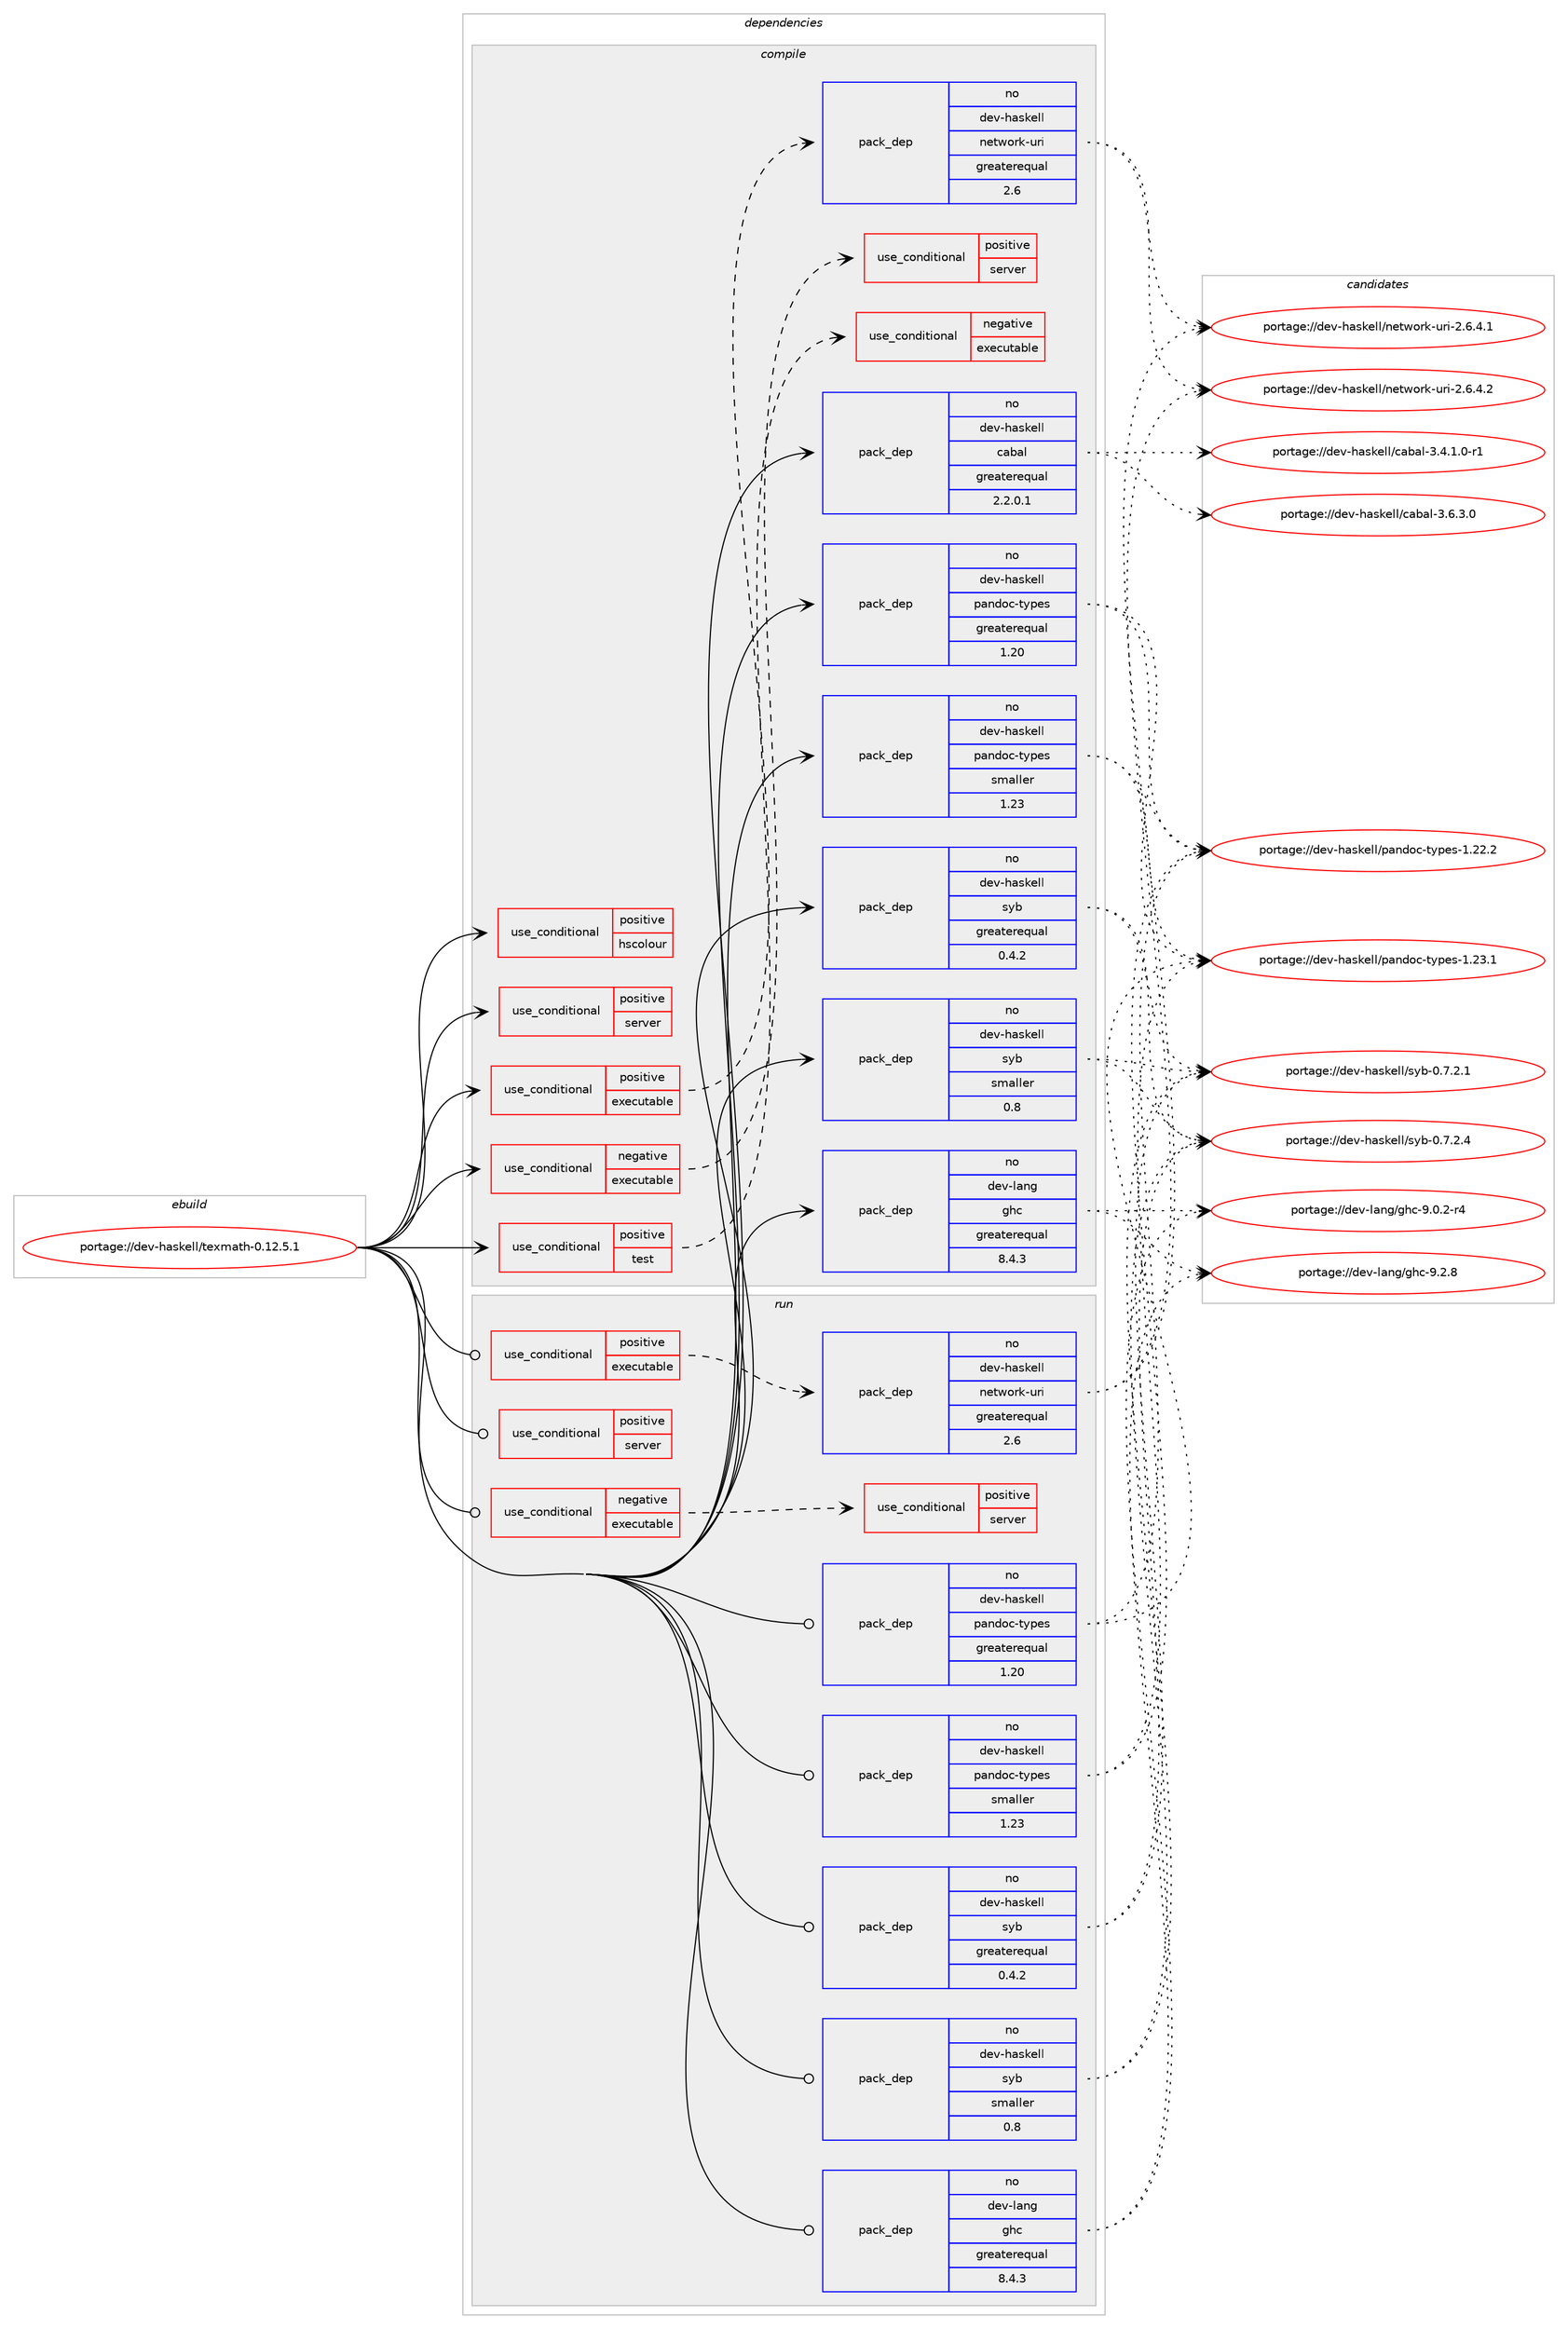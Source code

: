 digraph prolog {

# *************
# Graph options
# *************

newrank=true;
concentrate=true;
compound=true;
graph [rankdir=LR,fontname=Helvetica,fontsize=10,ranksep=1.5];#, ranksep=2.5, nodesep=0.2];
edge  [arrowhead=vee];
node  [fontname=Helvetica,fontsize=10];

# **********
# The ebuild
# **********

subgraph cluster_leftcol {
color=gray;
rank=same;
label=<<i>ebuild</i>>;
id [label="portage://dev-haskell/texmath-0.12.5.1", color=red, width=4, href="../dev-haskell/texmath-0.12.5.1.svg"];
}

# ****************
# The dependencies
# ****************

subgraph cluster_midcol {
color=gray;
label=<<i>dependencies</i>>;
subgraph cluster_compile {
fillcolor="#eeeeee";
style=filled;
label=<<i>compile</i>>;
subgraph cond20518 {
dependency44215 [label=<<TABLE BORDER="0" CELLBORDER="1" CELLSPACING="0" CELLPADDING="4"><TR><TD ROWSPAN="3" CELLPADDING="10">use_conditional</TD></TR><TR><TD>negative</TD></TR><TR><TD>executable</TD></TR></TABLE>>, shape=none, color=red];
subgraph cond20519 {
dependency44216 [label=<<TABLE BORDER="0" CELLBORDER="1" CELLSPACING="0" CELLPADDING="4"><TR><TD ROWSPAN="3" CELLPADDING="10">use_conditional</TD></TR><TR><TD>positive</TD></TR><TR><TD>server</TD></TR></TABLE>>, shape=none, color=red];
# *** BEGIN UNKNOWN DEPENDENCY TYPE (TODO) ***
# dependency44216 -> package_dependency(portage://dev-haskell/texmath-0.12.5.1,install,no,dev-haskell,aeson,none,[,,],any_same_slot,[use(optenable(profile),none)])
# *** END UNKNOWN DEPENDENCY TYPE (TODO) ***

}
dependency44215:e -> dependency44216:w [weight=20,style="dashed",arrowhead="vee"];
}
id:e -> dependency44215:w [weight=20,style="solid",arrowhead="vee"];
subgraph cond20520 {
dependency44217 [label=<<TABLE BORDER="0" CELLBORDER="1" CELLSPACING="0" CELLPADDING="4"><TR><TD ROWSPAN="3" CELLPADDING="10">use_conditional</TD></TR><TR><TD>positive</TD></TR><TR><TD>executable</TD></TR></TABLE>>, shape=none, color=red];
# *** BEGIN UNKNOWN DEPENDENCY TYPE (TODO) ***
# dependency44217 -> package_dependency(portage://dev-haskell/texmath-0.12.5.1,install,no,dev-haskell,aeson,none,[,,],any_same_slot,[use(optenable(profile),none)])
# *** END UNKNOWN DEPENDENCY TYPE (TODO) ***

subgraph pack22706 {
dependency44218 [label=<<TABLE BORDER="0" CELLBORDER="1" CELLSPACING="0" CELLPADDING="4" WIDTH="220"><TR><TD ROWSPAN="6" CELLPADDING="30">pack_dep</TD></TR><TR><TD WIDTH="110">no</TD></TR><TR><TD>dev-haskell</TD></TR><TR><TD>network-uri</TD></TR><TR><TD>greaterequal</TD></TR><TR><TD>2.6</TD></TR></TABLE>>, shape=none, color=blue];
}
dependency44217:e -> dependency44218:w [weight=20,style="dashed",arrowhead="vee"];
# *** BEGIN UNKNOWN DEPENDENCY TYPE (TODO) ***
# dependency44217 -> package_dependency(portage://dev-haskell/texmath-0.12.5.1,install,no,dev-haskell,pretty-show,none,[,,],any_same_slot,[use(optenable(profile),none)])
# *** END UNKNOWN DEPENDENCY TYPE (TODO) ***

}
id:e -> dependency44217:w [weight=20,style="solid",arrowhead="vee"];
subgraph cond20521 {
dependency44219 [label=<<TABLE BORDER="0" CELLBORDER="1" CELLSPACING="0" CELLPADDING="4"><TR><TD ROWSPAN="3" CELLPADDING="10">use_conditional</TD></TR><TR><TD>positive</TD></TR><TR><TD>hscolour</TD></TR></TABLE>>, shape=none, color=red];
# *** BEGIN UNKNOWN DEPENDENCY TYPE (TODO) ***
# dependency44219 -> package_dependency(portage://dev-haskell/texmath-0.12.5.1,install,no,dev-haskell,hscolour,none,[,,],[],[])
# *** END UNKNOWN DEPENDENCY TYPE (TODO) ***

}
id:e -> dependency44219:w [weight=20,style="solid",arrowhead="vee"];
subgraph cond20522 {
dependency44220 [label=<<TABLE BORDER="0" CELLBORDER="1" CELLSPACING="0" CELLPADDING="4"><TR><TD ROWSPAN="3" CELLPADDING="10">use_conditional</TD></TR><TR><TD>positive</TD></TR><TR><TD>server</TD></TR></TABLE>>, shape=none, color=red];
# *** BEGIN UNKNOWN DEPENDENCY TYPE (TODO) ***
# dependency44220 -> package_dependency(portage://dev-haskell/texmath-0.12.5.1,install,no,dev-haskell,optparse-applicative,none,[,,],any_same_slot,[use(optenable(profile),none)])
# *** END UNKNOWN DEPENDENCY TYPE (TODO) ***

# *** BEGIN UNKNOWN DEPENDENCY TYPE (TODO) ***
# dependency44220 -> package_dependency(portage://dev-haskell/texmath-0.12.5.1,install,no,dev-haskell,safe,none,[,,],any_same_slot,[use(optenable(profile),none)])
# *** END UNKNOWN DEPENDENCY TYPE (TODO) ***

# *** BEGIN UNKNOWN DEPENDENCY TYPE (TODO) ***
# dependency44220 -> package_dependency(portage://dev-haskell/texmath-0.12.5.1,install,no,dev-haskell,servant-server,none,[,,],any_same_slot,[use(optenable(profile),none)])
# *** END UNKNOWN DEPENDENCY TYPE (TODO) ***

# *** BEGIN UNKNOWN DEPENDENCY TYPE (TODO) ***
# dependency44220 -> package_dependency(portage://dev-haskell/texmath-0.12.5.1,install,no,dev-haskell,wai,none,[,,],any_same_slot,[use(optenable(profile),none)])
# *** END UNKNOWN DEPENDENCY TYPE (TODO) ***

# *** BEGIN UNKNOWN DEPENDENCY TYPE (TODO) ***
# dependency44220 -> package_dependency(portage://dev-haskell/texmath-0.12.5.1,install,no,dev-haskell,wai-logger,none,[,,],any_same_slot,[use(optenable(profile),none)])
# *** END UNKNOWN DEPENDENCY TYPE (TODO) ***

# *** BEGIN UNKNOWN DEPENDENCY TYPE (TODO) ***
# dependency44220 -> package_dependency(portage://dev-haskell/texmath-0.12.5.1,install,no,dev-haskell,warp,none,[,,],any_same_slot,[use(optenable(profile),none)])
# *** END UNKNOWN DEPENDENCY TYPE (TODO) ***

}
id:e -> dependency44220:w [weight=20,style="solid",arrowhead="vee"];
subgraph cond20523 {
dependency44221 [label=<<TABLE BORDER="0" CELLBORDER="1" CELLSPACING="0" CELLPADDING="4"><TR><TD ROWSPAN="3" CELLPADDING="10">use_conditional</TD></TR><TR><TD>positive</TD></TR><TR><TD>test</TD></TR></TABLE>>, shape=none, color=red];
# *** BEGIN UNKNOWN DEPENDENCY TYPE (TODO) ***
# dependency44221 -> package_dependency(portage://dev-haskell/texmath-0.12.5.1,install,no,dev-haskell,tagged,none,[,,],[],[])
# *** END UNKNOWN DEPENDENCY TYPE (TODO) ***

# *** BEGIN UNKNOWN DEPENDENCY TYPE (TODO) ***
# dependency44221 -> package_dependency(portage://dev-haskell/texmath-0.12.5.1,install,no,dev-haskell,tasty,none,[,,],[],[])
# *** END UNKNOWN DEPENDENCY TYPE (TODO) ***

# *** BEGIN UNKNOWN DEPENDENCY TYPE (TODO) ***
# dependency44221 -> package_dependency(portage://dev-haskell/texmath-0.12.5.1,install,no,dev-haskell,tasty-golden,none,[,,],[],[])
# *** END UNKNOWN DEPENDENCY TYPE (TODO) ***

subgraph cond20524 {
dependency44222 [label=<<TABLE BORDER="0" CELLBORDER="1" CELLSPACING="0" CELLPADDING="4"><TR><TD ROWSPAN="3" CELLPADDING="10">use_conditional</TD></TR><TR><TD>negative</TD></TR><TR><TD>executable</TD></TR></TABLE>>, shape=none, color=red];
# *** BEGIN UNKNOWN DEPENDENCY TYPE (TODO) ***
# dependency44222 -> package_dependency(portage://dev-haskell/texmath-0.12.5.1,install,no,dev-haskell,pretty-show,none,[,,],[],[])
# *** END UNKNOWN DEPENDENCY TYPE (TODO) ***

}
dependency44221:e -> dependency44222:w [weight=20,style="dashed",arrowhead="vee"];
}
id:e -> dependency44221:w [weight=20,style="solid",arrowhead="vee"];
subgraph pack22707 {
dependency44223 [label=<<TABLE BORDER="0" CELLBORDER="1" CELLSPACING="0" CELLPADDING="4" WIDTH="220"><TR><TD ROWSPAN="6" CELLPADDING="30">pack_dep</TD></TR><TR><TD WIDTH="110">no</TD></TR><TR><TD>dev-haskell</TD></TR><TR><TD>cabal</TD></TR><TR><TD>greaterequal</TD></TR><TR><TD>2.2.0.1</TD></TR></TABLE>>, shape=none, color=blue];
}
id:e -> dependency44223:w [weight=20,style="solid",arrowhead="vee"];
subgraph pack22708 {
dependency44224 [label=<<TABLE BORDER="0" CELLBORDER="1" CELLSPACING="0" CELLPADDING="4" WIDTH="220"><TR><TD ROWSPAN="6" CELLPADDING="30">pack_dep</TD></TR><TR><TD WIDTH="110">no</TD></TR><TR><TD>dev-haskell</TD></TR><TR><TD>pandoc-types</TD></TR><TR><TD>greaterequal</TD></TR><TR><TD>1.20</TD></TR></TABLE>>, shape=none, color=blue];
}
id:e -> dependency44224:w [weight=20,style="solid",arrowhead="vee"];
subgraph pack22709 {
dependency44225 [label=<<TABLE BORDER="0" CELLBORDER="1" CELLSPACING="0" CELLPADDING="4" WIDTH="220"><TR><TD ROWSPAN="6" CELLPADDING="30">pack_dep</TD></TR><TR><TD WIDTH="110">no</TD></TR><TR><TD>dev-haskell</TD></TR><TR><TD>pandoc-types</TD></TR><TR><TD>smaller</TD></TR><TR><TD>1.23</TD></TR></TABLE>>, shape=none, color=blue];
}
id:e -> dependency44225:w [weight=20,style="solid",arrowhead="vee"];
# *** BEGIN UNKNOWN DEPENDENCY TYPE (TODO) ***
# id -> package_dependency(portage://dev-haskell/texmath-0.12.5.1,install,no,dev-haskell,split,none,[,,],any_same_slot,[use(optenable(profile),none)])
# *** END UNKNOWN DEPENDENCY TYPE (TODO) ***

subgraph pack22710 {
dependency44226 [label=<<TABLE BORDER="0" CELLBORDER="1" CELLSPACING="0" CELLPADDING="4" WIDTH="220"><TR><TD ROWSPAN="6" CELLPADDING="30">pack_dep</TD></TR><TR><TD WIDTH="110">no</TD></TR><TR><TD>dev-haskell</TD></TR><TR><TD>syb</TD></TR><TR><TD>greaterequal</TD></TR><TR><TD>0.4.2</TD></TR></TABLE>>, shape=none, color=blue];
}
id:e -> dependency44226:w [weight=20,style="solid",arrowhead="vee"];
subgraph pack22711 {
dependency44227 [label=<<TABLE BORDER="0" CELLBORDER="1" CELLSPACING="0" CELLPADDING="4" WIDTH="220"><TR><TD ROWSPAN="6" CELLPADDING="30">pack_dep</TD></TR><TR><TD WIDTH="110">no</TD></TR><TR><TD>dev-haskell</TD></TR><TR><TD>syb</TD></TR><TR><TD>smaller</TD></TR><TR><TD>0.8</TD></TR></TABLE>>, shape=none, color=blue];
}
id:e -> dependency44227:w [weight=20,style="solid",arrowhead="vee"];
# *** BEGIN UNKNOWN DEPENDENCY TYPE (TODO) ***
# id -> package_dependency(portage://dev-haskell/texmath-0.12.5.1,install,no,dev-haskell,xml,none,[,,],any_same_slot,[use(optenable(profile),none)])
# *** END UNKNOWN DEPENDENCY TYPE (TODO) ***

subgraph pack22712 {
dependency44228 [label=<<TABLE BORDER="0" CELLBORDER="1" CELLSPACING="0" CELLPADDING="4" WIDTH="220"><TR><TD ROWSPAN="6" CELLPADDING="30">pack_dep</TD></TR><TR><TD WIDTH="110">no</TD></TR><TR><TD>dev-lang</TD></TR><TR><TD>ghc</TD></TR><TR><TD>greaterequal</TD></TR><TR><TD>8.4.3</TD></TR></TABLE>>, shape=none, color=blue];
}
id:e -> dependency44228:w [weight=20,style="solid",arrowhead="vee"];
}
subgraph cluster_compileandrun {
fillcolor="#eeeeee";
style=filled;
label=<<i>compile and run</i>>;
}
subgraph cluster_run {
fillcolor="#eeeeee";
style=filled;
label=<<i>run</i>>;
subgraph cond20525 {
dependency44229 [label=<<TABLE BORDER="0" CELLBORDER="1" CELLSPACING="0" CELLPADDING="4"><TR><TD ROWSPAN="3" CELLPADDING="10">use_conditional</TD></TR><TR><TD>negative</TD></TR><TR><TD>executable</TD></TR></TABLE>>, shape=none, color=red];
subgraph cond20526 {
dependency44230 [label=<<TABLE BORDER="0" CELLBORDER="1" CELLSPACING="0" CELLPADDING="4"><TR><TD ROWSPAN="3" CELLPADDING="10">use_conditional</TD></TR><TR><TD>positive</TD></TR><TR><TD>server</TD></TR></TABLE>>, shape=none, color=red];
# *** BEGIN UNKNOWN DEPENDENCY TYPE (TODO) ***
# dependency44230 -> package_dependency(portage://dev-haskell/texmath-0.12.5.1,run,no,dev-haskell,aeson,none,[,,],any_same_slot,[use(optenable(profile),none)])
# *** END UNKNOWN DEPENDENCY TYPE (TODO) ***

}
dependency44229:e -> dependency44230:w [weight=20,style="dashed",arrowhead="vee"];
}
id:e -> dependency44229:w [weight=20,style="solid",arrowhead="odot"];
subgraph cond20527 {
dependency44231 [label=<<TABLE BORDER="0" CELLBORDER="1" CELLSPACING="0" CELLPADDING="4"><TR><TD ROWSPAN="3" CELLPADDING="10">use_conditional</TD></TR><TR><TD>positive</TD></TR><TR><TD>executable</TD></TR></TABLE>>, shape=none, color=red];
# *** BEGIN UNKNOWN DEPENDENCY TYPE (TODO) ***
# dependency44231 -> package_dependency(portage://dev-haskell/texmath-0.12.5.1,run,no,dev-haskell,aeson,none,[,,],any_same_slot,[use(optenable(profile),none)])
# *** END UNKNOWN DEPENDENCY TYPE (TODO) ***

subgraph pack22713 {
dependency44232 [label=<<TABLE BORDER="0" CELLBORDER="1" CELLSPACING="0" CELLPADDING="4" WIDTH="220"><TR><TD ROWSPAN="6" CELLPADDING="30">pack_dep</TD></TR><TR><TD WIDTH="110">no</TD></TR><TR><TD>dev-haskell</TD></TR><TR><TD>network-uri</TD></TR><TR><TD>greaterequal</TD></TR><TR><TD>2.6</TD></TR></TABLE>>, shape=none, color=blue];
}
dependency44231:e -> dependency44232:w [weight=20,style="dashed",arrowhead="vee"];
# *** BEGIN UNKNOWN DEPENDENCY TYPE (TODO) ***
# dependency44231 -> package_dependency(portage://dev-haskell/texmath-0.12.5.1,run,no,dev-haskell,pretty-show,none,[,,],any_same_slot,[use(optenable(profile),none)])
# *** END UNKNOWN DEPENDENCY TYPE (TODO) ***

}
id:e -> dependency44231:w [weight=20,style="solid",arrowhead="odot"];
subgraph cond20528 {
dependency44233 [label=<<TABLE BORDER="0" CELLBORDER="1" CELLSPACING="0" CELLPADDING="4"><TR><TD ROWSPAN="3" CELLPADDING="10">use_conditional</TD></TR><TR><TD>positive</TD></TR><TR><TD>server</TD></TR></TABLE>>, shape=none, color=red];
# *** BEGIN UNKNOWN DEPENDENCY TYPE (TODO) ***
# dependency44233 -> package_dependency(portage://dev-haskell/texmath-0.12.5.1,run,no,dev-haskell,optparse-applicative,none,[,,],any_same_slot,[use(optenable(profile),none)])
# *** END UNKNOWN DEPENDENCY TYPE (TODO) ***

# *** BEGIN UNKNOWN DEPENDENCY TYPE (TODO) ***
# dependency44233 -> package_dependency(portage://dev-haskell/texmath-0.12.5.1,run,no,dev-haskell,safe,none,[,,],any_same_slot,[use(optenable(profile),none)])
# *** END UNKNOWN DEPENDENCY TYPE (TODO) ***

# *** BEGIN UNKNOWN DEPENDENCY TYPE (TODO) ***
# dependency44233 -> package_dependency(portage://dev-haskell/texmath-0.12.5.1,run,no,dev-haskell,servant-server,none,[,,],any_same_slot,[use(optenable(profile),none)])
# *** END UNKNOWN DEPENDENCY TYPE (TODO) ***

# *** BEGIN UNKNOWN DEPENDENCY TYPE (TODO) ***
# dependency44233 -> package_dependency(portage://dev-haskell/texmath-0.12.5.1,run,no,dev-haskell,wai,none,[,,],any_same_slot,[use(optenable(profile),none)])
# *** END UNKNOWN DEPENDENCY TYPE (TODO) ***

# *** BEGIN UNKNOWN DEPENDENCY TYPE (TODO) ***
# dependency44233 -> package_dependency(portage://dev-haskell/texmath-0.12.5.1,run,no,dev-haskell,wai-logger,none,[,,],any_same_slot,[use(optenable(profile),none)])
# *** END UNKNOWN DEPENDENCY TYPE (TODO) ***

# *** BEGIN UNKNOWN DEPENDENCY TYPE (TODO) ***
# dependency44233 -> package_dependency(portage://dev-haskell/texmath-0.12.5.1,run,no,dev-haskell,warp,none,[,,],any_same_slot,[use(optenable(profile),none)])
# *** END UNKNOWN DEPENDENCY TYPE (TODO) ***

}
id:e -> dependency44233:w [weight=20,style="solid",arrowhead="odot"];
subgraph pack22714 {
dependency44234 [label=<<TABLE BORDER="0" CELLBORDER="1" CELLSPACING="0" CELLPADDING="4" WIDTH="220"><TR><TD ROWSPAN="6" CELLPADDING="30">pack_dep</TD></TR><TR><TD WIDTH="110">no</TD></TR><TR><TD>dev-haskell</TD></TR><TR><TD>pandoc-types</TD></TR><TR><TD>greaterequal</TD></TR><TR><TD>1.20</TD></TR></TABLE>>, shape=none, color=blue];
}
id:e -> dependency44234:w [weight=20,style="solid",arrowhead="odot"];
subgraph pack22715 {
dependency44235 [label=<<TABLE BORDER="0" CELLBORDER="1" CELLSPACING="0" CELLPADDING="4" WIDTH="220"><TR><TD ROWSPAN="6" CELLPADDING="30">pack_dep</TD></TR><TR><TD WIDTH="110">no</TD></TR><TR><TD>dev-haskell</TD></TR><TR><TD>pandoc-types</TD></TR><TR><TD>smaller</TD></TR><TR><TD>1.23</TD></TR></TABLE>>, shape=none, color=blue];
}
id:e -> dependency44235:w [weight=20,style="solid",arrowhead="odot"];
# *** BEGIN UNKNOWN DEPENDENCY TYPE (TODO) ***
# id -> package_dependency(portage://dev-haskell/texmath-0.12.5.1,run,no,dev-haskell,split,none,[,,],any_same_slot,[use(optenable(profile),none)])
# *** END UNKNOWN DEPENDENCY TYPE (TODO) ***

subgraph pack22716 {
dependency44236 [label=<<TABLE BORDER="0" CELLBORDER="1" CELLSPACING="0" CELLPADDING="4" WIDTH="220"><TR><TD ROWSPAN="6" CELLPADDING="30">pack_dep</TD></TR><TR><TD WIDTH="110">no</TD></TR><TR><TD>dev-haskell</TD></TR><TR><TD>syb</TD></TR><TR><TD>greaterequal</TD></TR><TR><TD>0.4.2</TD></TR></TABLE>>, shape=none, color=blue];
}
id:e -> dependency44236:w [weight=20,style="solid",arrowhead="odot"];
subgraph pack22717 {
dependency44237 [label=<<TABLE BORDER="0" CELLBORDER="1" CELLSPACING="0" CELLPADDING="4" WIDTH="220"><TR><TD ROWSPAN="6" CELLPADDING="30">pack_dep</TD></TR><TR><TD WIDTH="110">no</TD></TR><TR><TD>dev-haskell</TD></TR><TR><TD>syb</TD></TR><TR><TD>smaller</TD></TR><TR><TD>0.8</TD></TR></TABLE>>, shape=none, color=blue];
}
id:e -> dependency44237:w [weight=20,style="solid",arrowhead="odot"];
# *** BEGIN UNKNOWN DEPENDENCY TYPE (TODO) ***
# id -> package_dependency(portage://dev-haskell/texmath-0.12.5.1,run,no,dev-haskell,xml,none,[,,],any_same_slot,[use(optenable(profile),none)])
# *** END UNKNOWN DEPENDENCY TYPE (TODO) ***

subgraph pack22718 {
dependency44238 [label=<<TABLE BORDER="0" CELLBORDER="1" CELLSPACING="0" CELLPADDING="4" WIDTH="220"><TR><TD ROWSPAN="6" CELLPADDING="30">pack_dep</TD></TR><TR><TD WIDTH="110">no</TD></TR><TR><TD>dev-lang</TD></TR><TR><TD>ghc</TD></TR><TR><TD>greaterequal</TD></TR><TR><TD>8.4.3</TD></TR></TABLE>>, shape=none, color=blue];
}
id:e -> dependency44238:w [weight=20,style="solid",arrowhead="odot"];
# *** BEGIN UNKNOWN DEPENDENCY TYPE (TODO) ***
# id -> package_dependency(portage://dev-haskell/texmath-0.12.5.1,run,no,dev-lang,ghc,none,[,,],any_same_slot,[use(optenable(profile),none)])
# *** END UNKNOWN DEPENDENCY TYPE (TODO) ***

}
}

# **************
# The candidates
# **************

subgraph cluster_choices {
rank=same;
color=gray;
label=<<i>candidates</i>>;

subgraph choice22706 {
color=black;
nodesep=1;
choice100101118451049711510710110810847110101116119111114107451171141054550465446524649 [label="portage://dev-haskell/network-uri-2.6.4.1", color=red, width=4,href="../dev-haskell/network-uri-2.6.4.1.svg"];
choice100101118451049711510710110810847110101116119111114107451171141054550465446524650 [label="portage://dev-haskell/network-uri-2.6.4.2", color=red, width=4,href="../dev-haskell/network-uri-2.6.4.2.svg"];
dependency44218:e -> choice100101118451049711510710110810847110101116119111114107451171141054550465446524649:w [style=dotted,weight="100"];
dependency44218:e -> choice100101118451049711510710110810847110101116119111114107451171141054550465446524650:w [style=dotted,weight="100"];
}
subgraph choice22707 {
color=black;
nodesep=1;
choice1001011184510497115107101108108479997989710845514652464946484511449 [label="portage://dev-haskell/cabal-3.4.1.0-r1", color=red, width=4,href="../dev-haskell/cabal-3.4.1.0-r1.svg"];
choice100101118451049711510710110810847999798971084551465446514648 [label="portage://dev-haskell/cabal-3.6.3.0", color=red, width=4,href="../dev-haskell/cabal-3.6.3.0.svg"];
dependency44223:e -> choice1001011184510497115107101108108479997989710845514652464946484511449:w [style=dotted,weight="100"];
dependency44223:e -> choice100101118451049711510710110810847999798971084551465446514648:w [style=dotted,weight="100"];
}
subgraph choice22708 {
color=black;
nodesep=1;
choice10010111845104971151071011081084711297110100111994511612111210111545494650504650 [label="portage://dev-haskell/pandoc-types-1.22.2", color=red, width=4,href="../dev-haskell/pandoc-types-1.22.2.svg"];
choice10010111845104971151071011081084711297110100111994511612111210111545494650514649 [label="portage://dev-haskell/pandoc-types-1.23.1", color=red, width=4,href="../dev-haskell/pandoc-types-1.23.1.svg"];
dependency44224:e -> choice10010111845104971151071011081084711297110100111994511612111210111545494650504650:w [style=dotted,weight="100"];
dependency44224:e -> choice10010111845104971151071011081084711297110100111994511612111210111545494650514649:w [style=dotted,weight="100"];
}
subgraph choice22709 {
color=black;
nodesep=1;
choice10010111845104971151071011081084711297110100111994511612111210111545494650504650 [label="portage://dev-haskell/pandoc-types-1.22.2", color=red, width=4,href="../dev-haskell/pandoc-types-1.22.2.svg"];
choice10010111845104971151071011081084711297110100111994511612111210111545494650514649 [label="portage://dev-haskell/pandoc-types-1.23.1", color=red, width=4,href="../dev-haskell/pandoc-types-1.23.1.svg"];
dependency44225:e -> choice10010111845104971151071011081084711297110100111994511612111210111545494650504650:w [style=dotted,weight="100"];
dependency44225:e -> choice10010111845104971151071011081084711297110100111994511612111210111545494650514649:w [style=dotted,weight="100"];
}
subgraph choice22710 {
color=black;
nodesep=1;
choice100101118451049711510710110810847115121984548465546504649 [label="portage://dev-haskell/syb-0.7.2.1", color=red, width=4,href="../dev-haskell/syb-0.7.2.1.svg"];
choice100101118451049711510710110810847115121984548465546504652 [label="portage://dev-haskell/syb-0.7.2.4", color=red, width=4,href="../dev-haskell/syb-0.7.2.4.svg"];
dependency44226:e -> choice100101118451049711510710110810847115121984548465546504649:w [style=dotted,weight="100"];
dependency44226:e -> choice100101118451049711510710110810847115121984548465546504652:w [style=dotted,weight="100"];
}
subgraph choice22711 {
color=black;
nodesep=1;
choice100101118451049711510710110810847115121984548465546504649 [label="portage://dev-haskell/syb-0.7.2.1", color=red, width=4,href="../dev-haskell/syb-0.7.2.1.svg"];
choice100101118451049711510710110810847115121984548465546504652 [label="portage://dev-haskell/syb-0.7.2.4", color=red, width=4,href="../dev-haskell/syb-0.7.2.4.svg"];
dependency44227:e -> choice100101118451049711510710110810847115121984548465546504649:w [style=dotted,weight="100"];
dependency44227:e -> choice100101118451049711510710110810847115121984548465546504652:w [style=dotted,weight="100"];
}
subgraph choice22712 {
color=black;
nodesep=1;
choice100101118451089711010347103104994557464846504511452 [label="portage://dev-lang/ghc-9.0.2-r4", color=red, width=4,href="../dev-lang/ghc-9.0.2-r4.svg"];
choice10010111845108971101034710310499455746504656 [label="portage://dev-lang/ghc-9.2.8", color=red, width=4,href="../dev-lang/ghc-9.2.8.svg"];
dependency44228:e -> choice100101118451089711010347103104994557464846504511452:w [style=dotted,weight="100"];
dependency44228:e -> choice10010111845108971101034710310499455746504656:w [style=dotted,weight="100"];
}
subgraph choice22713 {
color=black;
nodesep=1;
choice100101118451049711510710110810847110101116119111114107451171141054550465446524649 [label="portage://dev-haskell/network-uri-2.6.4.1", color=red, width=4,href="../dev-haskell/network-uri-2.6.4.1.svg"];
choice100101118451049711510710110810847110101116119111114107451171141054550465446524650 [label="portage://dev-haskell/network-uri-2.6.4.2", color=red, width=4,href="../dev-haskell/network-uri-2.6.4.2.svg"];
dependency44232:e -> choice100101118451049711510710110810847110101116119111114107451171141054550465446524649:w [style=dotted,weight="100"];
dependency44232:e -> choice100101118451049711510710110810847110101116119111114107451171141054550465446524650:w [style=dotted,weight="100"];
}
subgraph choice22714 {
color=black;
nodesep=1;
choice10010111845104971151071011081084711297110100111994511612111210111545494650504650 [label="portage://dev-haskell/pandoc-types-1.22.2", color=red, width=4,href="../dev-haskell/pandoc-types-1.22.2.svg"];
choice10010111845104971151071011081084711297110100111994511612111210111545494650514649 [label="portage://dev-haskell/pandoc-types-1.23.1", color=red, width=4,href="../dev-haskell/pandoc-types-1.23.1.svg"];
dependency44234:e -> choice10010111845104971151071011081084711297110100111994511612111210111545494650504650:w [style=dotted,weight="100"];
dependency44234:e -> choice10010111845104971151071011081084711297110100111994511612111210111545494650514649:w [style=dotted,weight="100"];
}
subgraph choice22715 {
color=black;
nodesep=1;
choice10010111845104971151071011081084711297110100111994511612111210111545494650504650 [label="portage://dev-haskell/pandoc-types-1.22.2", color=red, width=4,href="../dev-haskell/pandoc-types-1.22.2.svg"];
choice10010111845104971151071011081084711297110100111994511612111210111545494650514649 [label="portage://dev-haskell/pandoc-types-1.23.1", color=red, width=4,href="../dev-haskell/pandoc-types-1.23.1.svg"];
dependency44235:e -> choice10010111845104971151071011081084711297110100111994511612111210111545494650504650:w [style=dotted,weight="100"];
dependency44235:e -> choice10010111845104971151071011081084711297110100111994511612111210111545494650514649:w [style=dotted,weight="100"];
}
subgraph choice22716 {
color=black;
nodesep=1;
choice100101118451049711510710110810847115121984548465546504649 [label="portage://dev-haskell/syb-0.7.2.1", color=red, width=4,href="../dev-haskell/syb-0.7.2.1.svg"];
choice100101118451049711510710110810847115121984548465546504652 [label="portage://dev-haskell/syb-0.7.2.4", color=red, width=4,href="../dev-haskell/syb-0.7.2.4.svg"];
dependency44236:e -> choice100101118451049711510710110810847115121984548465546504649:w [style=dotted,weight="100"];
dependency44236:e -> choice100101118451049711510710110810847115121984548465546504652:w [style=dotted,weight="100"];
}
subgraph choice22717 {
color=black;
nodesep=1;
choice100101118451049711510710110810847115121984548465546504649 [label="portage://dev-haskell/syb-0.7.2.1", color=red, width=4,href="../dev-haskell/syb-0.7.2.1.svg"];
choice100101118451049711510710110810847115121984548465546504652 [label="portage://dev-haskell/syb-0.7.2.4", color=red, width=4,href="../dev-haskell/syb-0.7.2.4.svg"];
dependency44237:e -> choice100101118451049711510710110810847115121984548465546504649:w [style=dotted,weight="100"];
dependency44237:e -> choice100101118451049711510710110810847115121984548465546504652:w [style=dotted,weight="100"];
}
subgraph choice22718 {
color=black;
nodesep=1;
choice100101118451089711010347103104994557464846504511452 [label="portage://dev-lang/ghc-9.0.2-r4", color=red, width=4,href="../dev-lang/ghc-9.0.2-r4.svg"];
choice10010111845108971101034710310499455746504656 [label="portage://dev-lang/ghc-9.2.8", color=red, width=4,href="../dev-lang/ghc-9.2.8.svg"];
dependency44238:e -> choice100101118451089711010347103104994557464846504511452:w [style=dotted,weight="100"];
dependency44238:e -> choice10010111845108971101034710310499455746504656:w [style=dotted,weight="100"];
}
}

}
